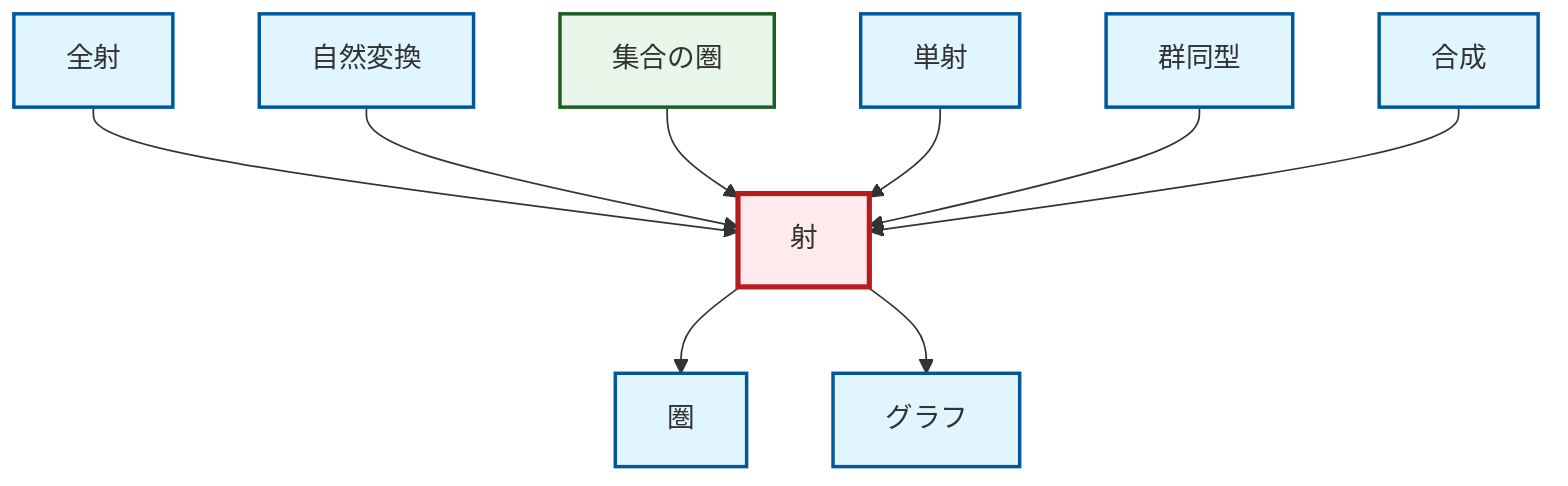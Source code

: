 graph TD
    classDef definition fill:#e1f5fe,stroke:#01579b,stroke-width:2px
    classDef theorem fill:#f3e5f5,stroke:#4a148c,stroke-width:2px
    classDef axiom fill:#fff3e0,stroke:#e65100,stroke-width:2px
    classDef example fill:#e8f5e9,stroke:#1b5e20,stroke-width:2px
    classDef current fill:#ffebee,stroke:#b71c1c,stroke-width:3px
    def-composition["合成"]:::definition
    def-monomorphism["単射"]:::definition
    def-graph["グラフ"]:::definition
    def-natural-transformation["自然変換"]:::definition
    def-isomorphism["群同型"]:::definition
    def-category["圏"]:::definition
    def-epimorphism["全射"]:::definition
    def-morphism["射"]:::definition
    ex-set-category["集合の圏"]:::example
    def-morphism --> def-category
    def-epimorphism --> def-morphism
    def-natural-transformation --> def-morphism
    def-morphism --> def-graph
    ex-set-category --> def-morphism
    def-monomorphism --> def-morphism
    def-isomorphism --> def-morphism
    def-composition --> def-morphism
    class def-morphism current